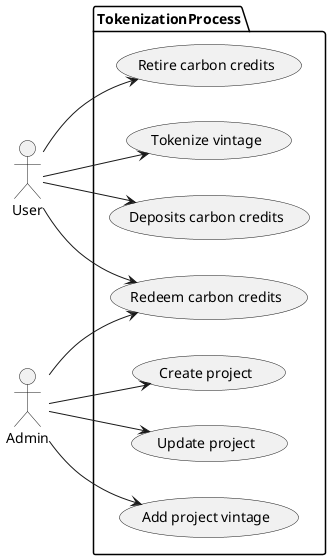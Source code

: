 @startuml use case tokenization carbon credit
left to right direction

actor User as u
actor Admin as a


package TokenizationProcess {
    usecase TP1 as "Create project"
    usecase TP2 as "Update project"
    usecase TP3 as "Add project vintage"
    usecase TP4 as "Update project vintage"
    usecase TP7 as "Add vintage status"
    usecase TP4 as "Tokenize vintage"
    usecase TP5 as "Deposits carbon credits"
    usecase TP6 as "Retire carbon credits"
    usecase TP7 as "Redeem carbon credits"
}

u --> TP4
u --> TP5
u --> TP6
u --> TP7

a --> TP1
a --> TP2
a --> TP3
a --> TP7

@enduml
